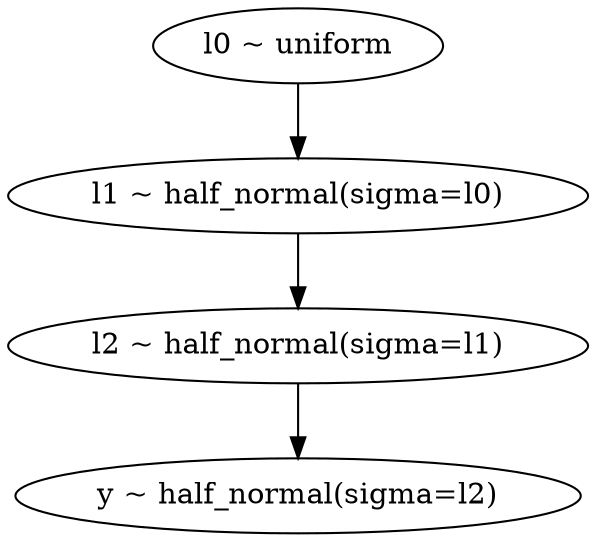 digraph G {
0 [label = "l0 ~ uniform"]
1 [label = "l1 ~ half_normal(sigma=l0)"]
2 [label = "l2 ~ half_normal(sigma=l1)"]
3 [label = "y ~ half_normal(sigma=l2)"]
0 -> 1
1 -> 2
2 -> 3
}
